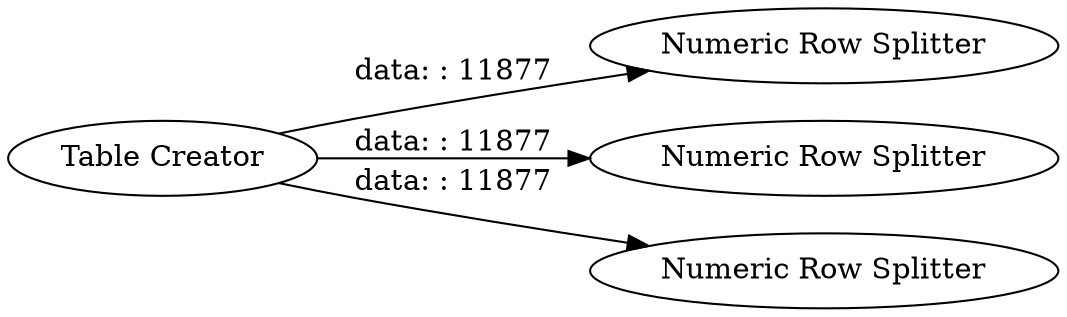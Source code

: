 digraph {
	"2756185878923295534_14" [label="Numeric Row Splitter"]
	"2756185878923295534_12" [label="Numeric Row Splitter"]
	"2756185878923295534_4" [label="Table Creator"]
	"2756185878923295534_13" [label="Numeric Row Splitter"]
	"2756185878923295534_4" -> "2756185878923295534_14" [label="data: : 11877"]
	"2756185878923295534_4" -> "2756185878923295534_13" [label="data: : 11877"]
	"2756185878923295534_4" -> "2756185878923295534_12" [label="data: : 11877"]
	rankdir=LR
}

